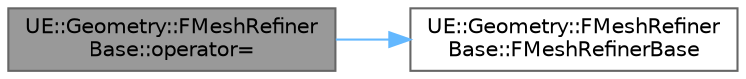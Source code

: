 digraph "UE::Geometry::FMeshRefinerBase::operator="
{
 // INTERACTIVE_SVG=YES
 // LATEX_PDF_SIZE
  bgcolor="transparent";
  edge [fontname=Helvetica,fontsize=10,labelfontname=Helvetica,labelfontsize=10];
  node [fontname=Helvetica,fontsize=10,shape=box,height=0.2,width=0.4];
  rankdir="LR";
  Node1 [id="Node000001",label="UE::Geometry::FMeshRefiner\lBase::operator=",height=0.2,width=0.4,color="gray40", fillcolor="grey60", style="filled", fontcolor="black",tooltip=" "];
  Node1 -> Node2 [id="edge1_Node000001_Node000002",color="steelblue1",style="solid",tooltip=" "];
  Node2 [id="Node000002",label="UE::Geometry::FMeshRefiner\lBase::FMeshRefinerBase",height=0.2,width=0.4,color="grey40", fillcolor="white", style="filled",URL="$dc/d69/classUE_1_1Geometry_1_1FMeshRefinerBase.html#a3713b9a1d32cac3e0638883f128cd130",tooltip=" "];
}
